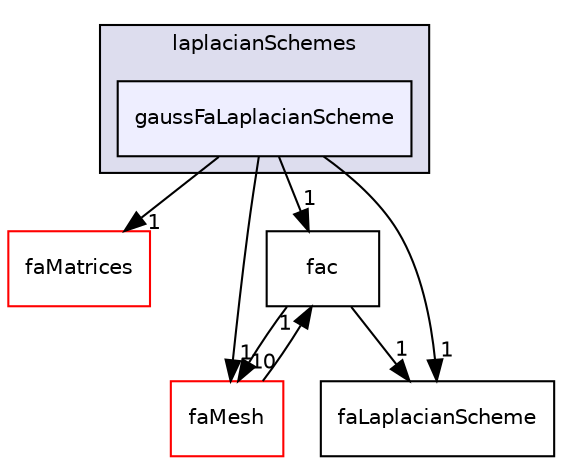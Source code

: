 digraph "src/finiteArea/finiteArea/laplacianSchemes/gaussFaLaplacianScheme" {
  bgcolor=transparent;
  compound=true
  node [ fontsize="10", fontname="Helvetica"];
  edge [ labelfontsize="10", labelfontname="Helvetica"];
  subgraph clusterdir_c11e0f670d4676a5346438f3d10a3457 {
    graph [ bgcolor="#ddddee", pencolor="black", label="laplacianSchemes" fontname="Helvetica", fontsize="10", URL="dir_c11e0f670d4676a5346438f3d10a3457.html"]
  dir_ed75fd9d74e343e7ef275a1dbc601d9c [shape=box, label="gaussFaLaplacianScheme", style="filled", fillcolor="#eeeeff", pencolor="black", URL="dir_ed75fd9d74e343e7ef275a1dbc601d9c.html"];
  }
  dir_11fa0d52a0a43d2db65b942bd42d04b1 [shape=box label="faMatrices" color="red" URL="dir_11fa0d52a0a43d2db65b942bd42d04b1.html"];
  dir_15aafd37ee87fbe9911ba23e923cc2c7 [shape=box label="fac" URL="dir_15aafd37ee87fbe9911ba23e923cc2c7.html"];
  dir_f14612db68a06d13a87d37d60dc895d5 [shape=box label="faMesh" color="red" URL="dir_f14612db68a06d13a87d37d60dc895d5.html"];
  dir_1872188d0e7528458f2fa380e34fde48 [shape=box label="faLaplacianScheme" URL="dir_1872188d0e7528458f2fa380e34fde48.html"];
  dir_15aafd37ee87fbe9911ba23e923cc2c7->dir_f14612db68a06d13a87d37d60dc895d5 [headlabel="10", labeldistance=1.5 headhref="dir_000789_000719.html"];
  dir_15aafd37ee87fbe9911ba23e923cc2c7->dir_1872188d0e7528458f2fa380e34fde48 [headlabel="1", labeldistance=1.5 headhref="dir_000789_000800.html"];
  dir_ed75fd9d74e343e7ef275a1dbc601d9c->dir_11fa0d52a0a43d2db65b942bd42d04b1 [headlabel="1", labeldistance=1.5 headhref="dir_000801_000716.html"];
  dir_ed75fd9d74e343e7ef275a1dbc601d9c->dir_15aafd37ee87fbe9911ba23e923cc2c7 [headlabel="1", labeldistance=1.5 headhref="dir_000801_000789.html"];
  dir_ed75fd9d74e343e7ef275a1dbc601d9c->dir_f14612db68a06d13a87d37d60dc895d5 [headlabel="1", labeldistance=1.5 headhref="dir_000801_000719.html"];
  dir_ed75fd9d74e343e7ef275a1dbc601d9c->dir_1872188d0e7528458f2fa380e34fde48 [headlabel="1", labeldistance=1.5 headhref="dir_000801_000800.html"];
  dir_f14612db68a06d13a87d37d60dc895d5->dir_15aafd37ee87fbe9911ba23e923cc2c7 [headlabel="1", labeldistance=1.5 headhref="dir_000719_000789.html"];
}
